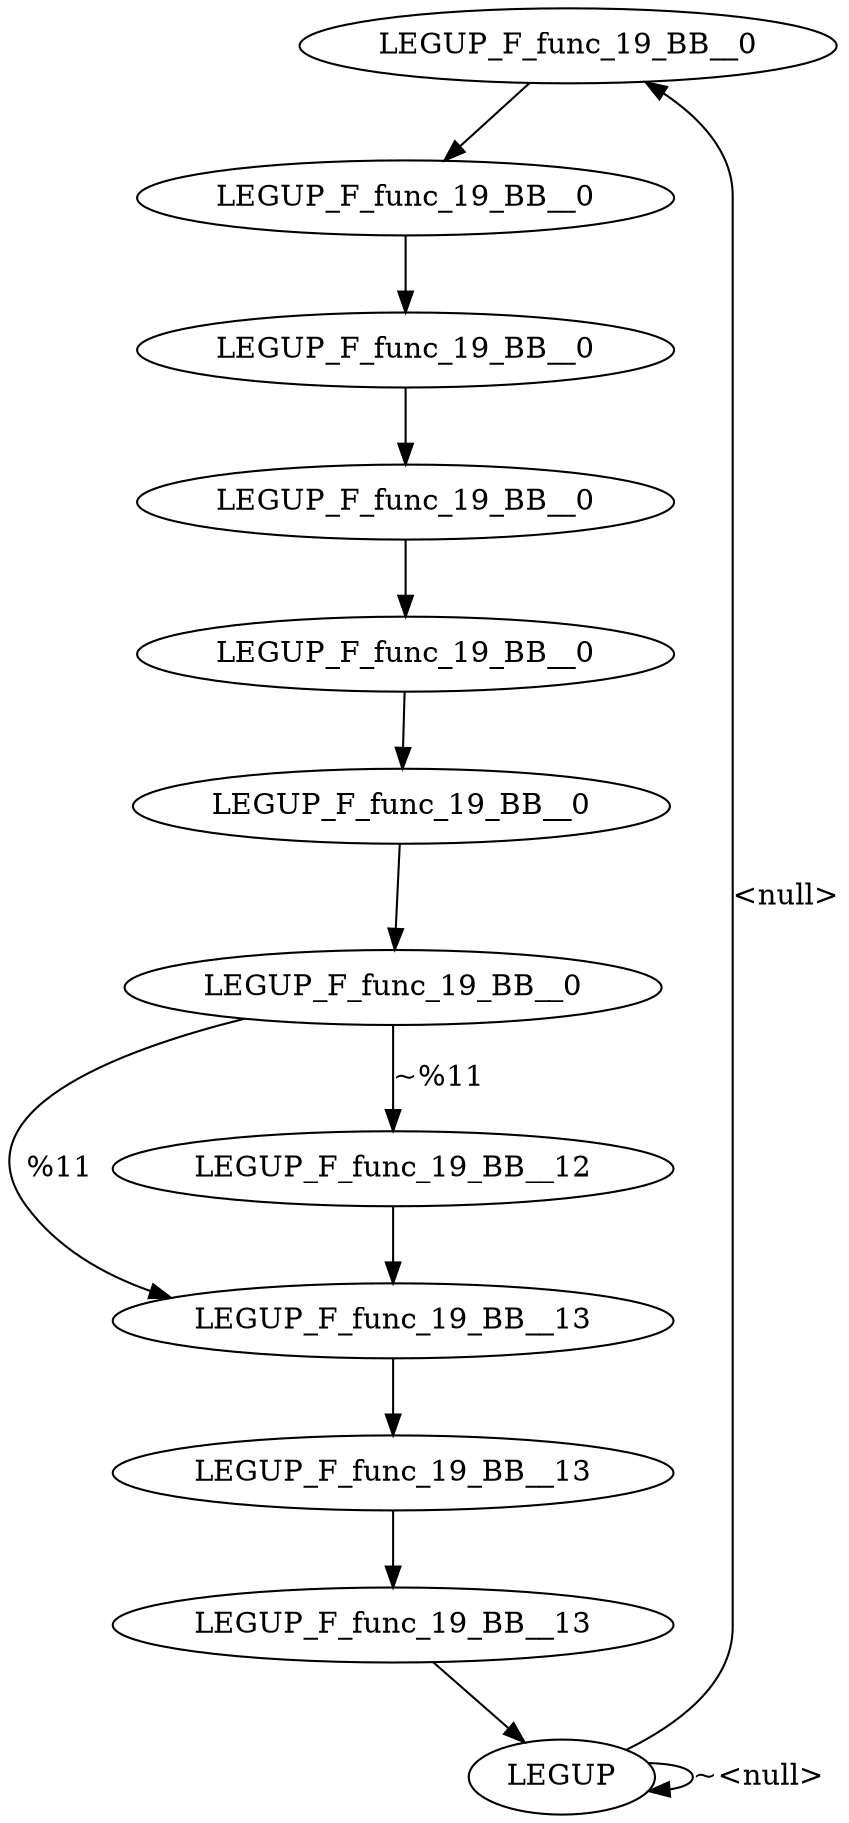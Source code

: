 digraph {
Node0x40d57d0[label="LEGUP_F_func_19_BB__0"];
Node0x40d5630[label="LEGUP"];
Node0x40d5630 -> Node0x40d57d0[label="<null>"];
Node0x40d5630 -> Node0x40d5630[label="~<null>"];
Node0x40d58a0[label="LEGUP_F_func_19_BB__0"];
Node0x40d57d0 -> Node0x40d58a0;
Node0x40d5970[label="LEGUP_F_func_19_BB__0"];
Node0x40d58a0 -> Node0x40d5970;
Node0x40d5a40[label="LEGUP_F_func_19_BB__0"];
Node0x40d5970 -> Node0x40d5a40;
Node0x40d5b10[label="LEGUP_F_func_19_BB__0"];
Node0x40d5a40 -> Node0x40d5b10;
Node0x40d5c20[label="LEGUP_F_func_19_BB__0"];
Node0x40d5b10 -> Node0x40d5c20;
Node0x40d5d30[label="LEGUP_F_func_19_BB__0"];
Node0x40d5c20 -> Node0x40d5d30;
Node0x40d5f50[label="LEGUP_F_func_19_BB__13"];
Node0x40d5d30 -> Node0x40d5f50[label="%11"];
Node0x40d5e40[label="LEGUP_F_func_19_BB__12"];
Node0x40d5d30 -> Node0x40d5e40[label="~%11"];
Node0x40d5e40 -> Node0x40d5f50;
Node0x40d6060[label="LEGUP_F_func_19_BB__13"];
Node0x40d5f50 -> Node0x40d6060;
Node0x40d6170[label="LEGUP_F_func_19_BB__13"];
Node0x40d6060 -> Node0x40d6170;
Node0x40d6170 -> Node0x40d5630;
}
